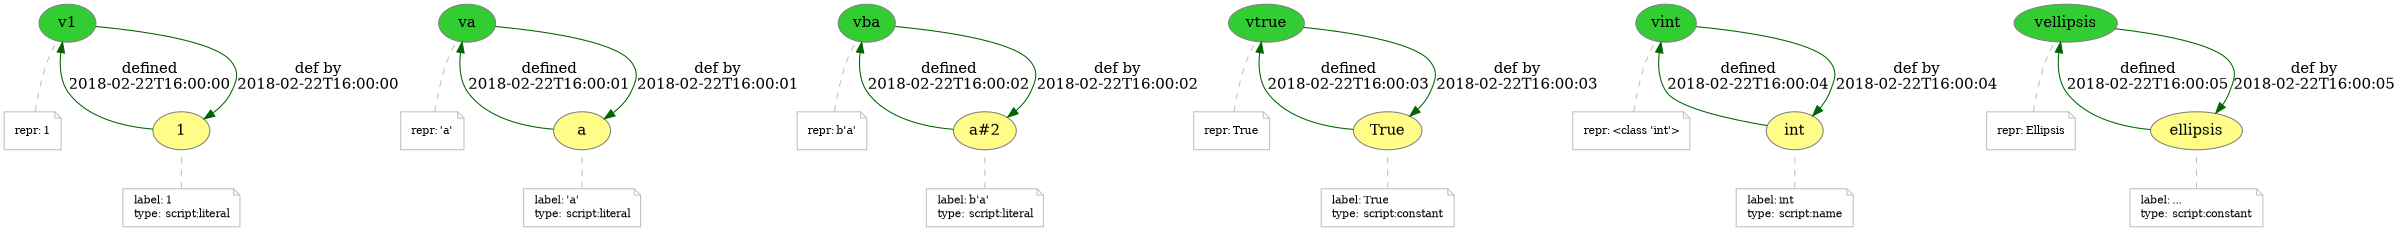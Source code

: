 digraph "PROV" { size="16,12"; rankdir="BT";
"http://example.org/1" [fillcolor="#FFFC87",color="#808080",style="filled",label="1",URL="http://example.org/1"]
"-attrs0" [color="gray",shape="note",fontsize="10",fontcolor="black",label=<<TABLE cellpadding="0" border="0">
	<TR>
	    <TD align="left">label:</TD>
	    <TD align="left">1</TD>
	</TR>
	<TR>
	    <TD align="left">type:</TD>
	    <TD align="left">script:literal</TD>
	</TR>
</TABLE>>]
"-attrs0" -> "http://example.org/1" [color="gray",style="dashed",arrowhead="none"]
"http://example.org/v1" [fillcolor="#32CD32",color="#808080",style="filled",label="v1",URL="http://example.org/v1"]
"-attrs1" [color="gray",shape="note",fontsize="10",fontcolor="black",label=<<TABLE cellpadding="0" border="0">
	<TR>
	    <TD align="left">repr:</TD>
	    <TD align="left">1</TD>
	</TR>
</TABLE>>]
"-attrs1" -> "http://example.org/v1" [color="gray",style="dashed",arrowhead="none"]
"http://example.org/1" -> "http://example.org/v1" [labelfontsize="8",labeldistance="1.5",color="darkgreen",labelangle="60.0",rotation="20",label="defined
2018-02-22T16:00:00"]
"http://example.org/v1" -> "http://example.org/1" [labelfontsize="8",labeldistance="1.5",color="darkgreen",labelangle="60.0",rotation="20",label="def by
2018-02-22T16:00:00"]
"http://example.org/a" [fillcolor="#FFFC87",color="#808080",style="filled",label="a",URL="http://example.org/a"]
"-attrs2" [color="gray",shape="note",fontsize="10",fontcolor="black",label=<<TABLE cellpadding="0" border="0">
	<TR>
	    <TD align="left">label:</TD>
	    <TD align="left">&#x27;a&#x27;</TD>
	</TR>
	<TR>
	    <TD align="left">type:</TD>
	    <TD align="left">script:literal</TD>
	</TR>
</TABLE>>]
"-attrs2" -> "http://example.org/a" [color="gray",style="dashed",arrowhead="none"]
"http://example.org/va" [fillcolor="#32CD32",color="#808080",style="filled",label="va",URL="http://example.org/va"]
"-attrs3" [color="gray",shape="note",fontsize="10",fontcolor="black",label=<<TABLE cellpadding="0" border="0">
	<TR>
	    <TD align="left">repr:</TD>
	    <TD align="left">&#x27;a&#x27;</TD>
	</TR>
</TABLE>>]
"-attrs3" -> "http://example.org/va" [color="gray",style="dashed",arrowhead="none"]
"http://example.org/a" -> "http://example.org/va" [labelfontsize="8",labeldistance="1.5",color="darkgreen",labelangle="60.0",rotation="20",label="defined
2018-02-22T16:00:01"]
"http://example.org/va" -> "http://example.org/a" [labelfontsize="8",labeldistance="1.5",color="darkgreen",labelangle="60.0",rotation="20",label="def by
2018-02-22T16:00:01"]
"http://example.org/a#2" [fillcolor="#FFFC87",color="#808080",style="filled",label="a#2",URL="http://example.org/a#2"]
"-attrs4" [color="gray",shape="note",fontsize="10",fontcolor="black",label=<<TABLE cellpadding="0" border="0">
	<TR>
	    <TD align="left">label:</TD>
	    <TD align="left">b&#x27;a&#x27;</TD>
	</TR>
	<TR>
	    <TD align="left">type:</TD>
	    <TD align="left">script:literal</TD>
	</TR>
</TABLE>>]
"-attrs4" -> "http://example.org/a#2" [color="gray",style="dashed",arrowhead="none"]
"http://example.org/vba" [fillcolor="#32CD32",color="#808080",style="filled",label="vba",URL="http://example.org/vba"]
"-attrs5" [color="gray",shape="note",fontsize="10",fontcolor="black",label=<<TABLE cellpadding="0" border="0">
	<TR>
	    <TD align="left">repr:</TD>
	    <TD align="left">b&#x27;a&#x27;</TD>
	</TR>
</TABLE>>]
"-attrs5" -> "http://example.org/vba" [color="gray",style="dashed",arrowhead="none"]
"http://example.org/a#2" -> "http://example.org/vba" [labelfontsize="8",labeldistance="1.5",color="darkgreen",labelangle="60.0",rotation="20",label="defined
2018-02-22T16:00:02"]
"http://example.org/vba" -> "http://example.org/a#2" [labelfontsize="8",labeldistance="1.5",color="darkgreen",labelangle="60.0",rotation="20",label="def by
2018-02-22T16:00:02"]
"http://example.org/True" [fillcolor="#FFFC87",color="#808080",style="filled",label="True",URL="http://example.org/True"]
"-attrs6" [color="gray",shape="note",fontsize="10",fontcolor="black",label=<<TABLE cellpadding="0" border="0">
	<TR>
	    <TD align="left">label:</TD>
	    <TD align="left">True</TD>
	</TR>
	<TR>
	    <TD align="left">type:</TD>
	    <TD align="left">script:constant</TD>
	</TR>
</TABLE>>]
"-attrs6" -> "http://example.org/True" [color="gray",style="dashed",arrowhead="none"]
"http://example.org/vtrue" [fillcolor="#32CD32",color="#808080",style="filled",label="vtrue",URL="http://example.org/vtrue"]
"-attrs7" [color="gray",shape="note",fontsize="10",fontcolor="black",label=<<TABLE cellpadding="0" border="0">
	<TR>
	    <TD align="left">repr:</TD>
	    <TD align="left">True</TD>
	</TR>
</TABLE>>]
"-attrs7" -> "http://example.org/vtrue" [color="gray",style="dashed",arrowhead="none"]
"http://example.org/True" -> "http://example.org/vtrue" [labelfontsize="8",labeldistance="1.5",color="darkgreen",labelangle="60.0",rotation="20",label="defined
2018-02-22T16:00:03"]
"http://example.org/vtrue" -> "http://example.org/True" [labelfontsize="8",labeldistance="1.5",color="darkgreen",labelangle="60.0",rotation="20",label="def by
2018-02-22T16:00:03"]
"http://example.org/int" [fillcolor="#FFFC87",color="#808080",style="filled",label="int",URL="http://example.org/int"]
"-attrs8" [color="gray",shape="note",fontsize="10",fontcolor="black",label=<<TABLE cellpadding="0" border="0">
	<TR>
	    <TD align="left">label:</TD>
	    <TD align="left">int</TD>
	</TR>
	<TR>
	    <TD align="left">type:</TD>
	    <TD align="left">script:name</TD>
	</TR>
</TABLE>>]
"-attrs8" -> "http://example.org/int" [color="gray",style="dashed",arrowhead="none"]
"http://example.org/vint" [fillcolor="#32CD32",color="#808080",style="filled",label="vint",URL="http://example.org/vint"]
"-attrs9" [color="gray",shape="note",fontsize="10",fontcolor="black",label=<<TABLE cellpadding="0" border="0">
	<TR>
	    <TD align="left">repr:</TD>
	    <TD align="left">&lt;class &#x27;int&#x27;&gt;</TD>
	</TR>
</TABLE>>]
"-attrs9" -> "http://example.org/vint" [color="gray",style="dashed",arrowhead="none"]
"http://example.org/int" -> "http://example.org/vint" [labelfontsize="8",labeldistance="1.5",color="darkgreen",labelangle="60.0",rotation="20",label="defined
2018-02-22T16:00:04"]
"http://example.org/vint" -> "http://example.org/int" [labelfontsize="8",labeldistance="1.5",color="darkgreen",labelangle="60.0",rotation="20",label="def by
2018-02-22T16:00:04"]
"http://example.org/ellipsis" [fillcolor="#FFFC87",color="#808080",style="filled",label="ellipsis",URL="http://example.org/ellipsis"]
"-attrs10" [color="gray",shape="note",fontsize="10",fontcolor="black",label=<<TABLE cellpadding="0" border="0">
	<TR>
	    <TD align="left">label:</TD>
	    <TD align="left">...</TD>
	</TR>
	<TR>
	    <TD align="left">type:</TD>
	    <TD align="left">script:constant</TD>
	</TR>
</TABLE>>]
"-attrs10" -> "http://example.org/ellipsis" [color="gray",style="dashed",arrowhead="none"]
"http://example.org/vellipsis" [fillcolor="#32CD32",color="#808080",style="filled",label="vellipsis",URL="http://example.org/vellipsis"]
"-attrs11" [color="gray",shape="note",fontsize="10",fontcolor="black",label=<<TABLE cellpadding="0" border="0">
	<TR>
	    <TD align="left">repr:</TD>
	    <TD align="left">Ellipsis</TD>
	</TR>
</TABLE>>]
"-attrs11" -> "http://example.org/vellipsis" [color="gray",style="dashed",arrowhead="none"]
"http://example.org/ellipsis" -> "http://example.org/vellipsis" [labelfontsize="8",labeldistance="1.5",color="darkgreen",labelangle="60.0",rotation="20",label="defined
2018-02-22T16:00:05"]
"http://example.org/vellipsis" -> "http://example.org/ellipsis" [labelfontsize="8",labeldistance="1.5",color="darkgreen",labelangle="60.0",rotation="20",label="def by
2018-02-22T16:00:05"]
}